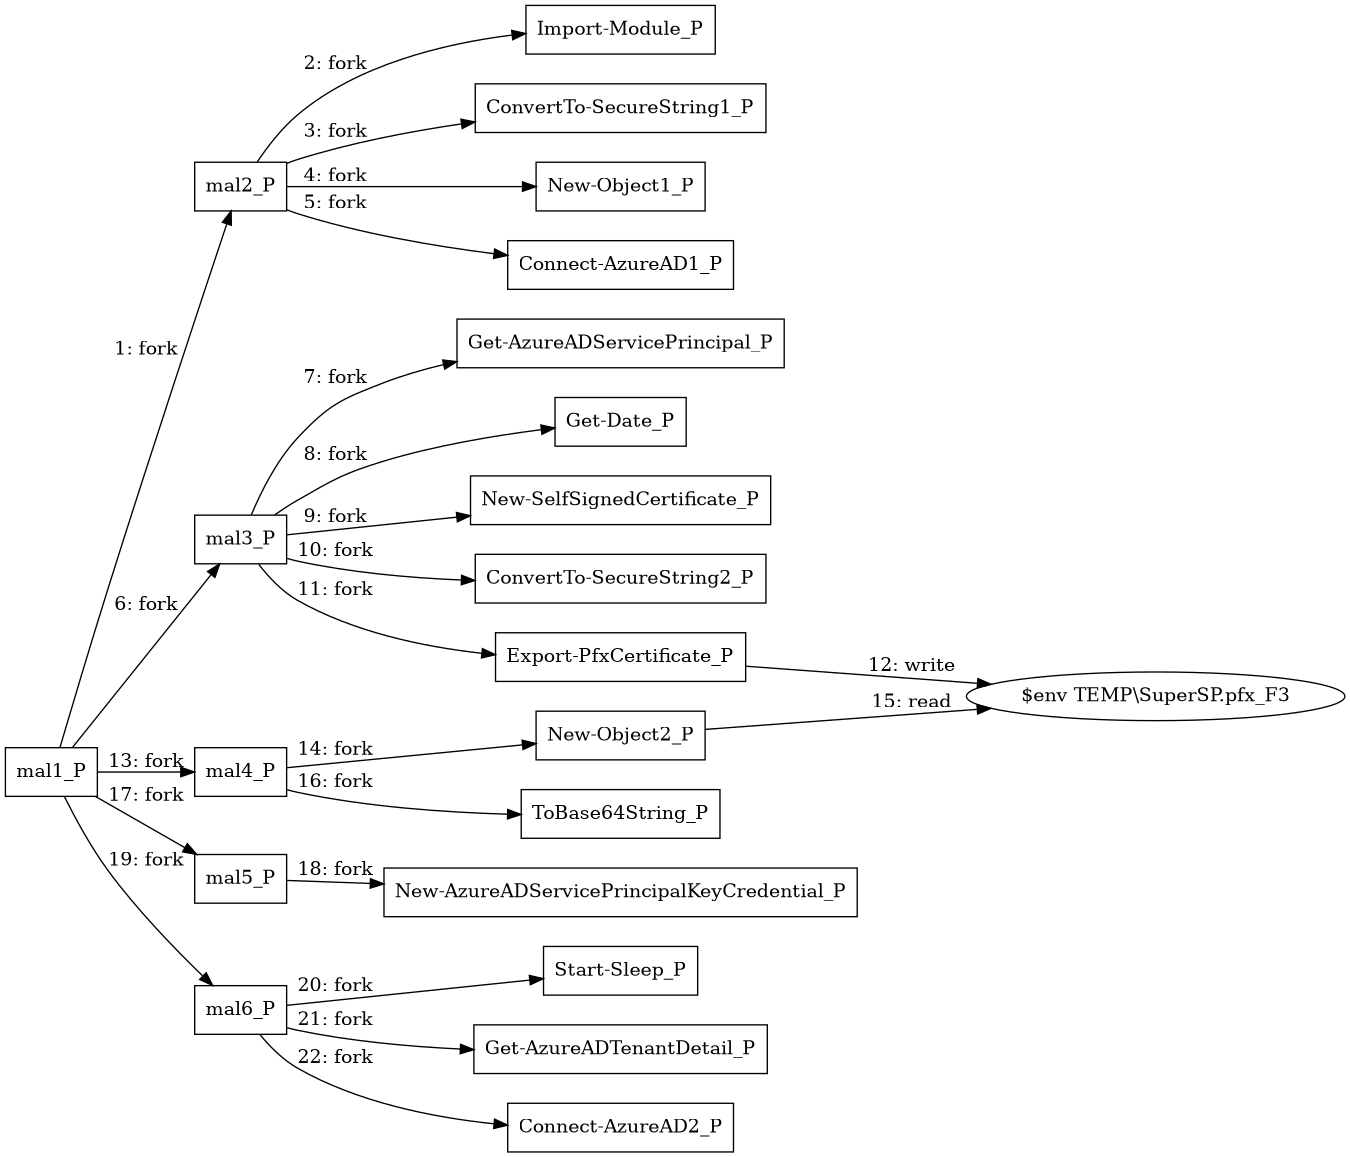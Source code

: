 digraph "T1098.001" {
rankdir="LR"size="9"fixedsize="false"splines="true"nodesep=0.3ranksep=0fontsize=10overlap="scalexy"engine= "neato"
	"mal1_P" [node_type=Process shape=box]
	"mal2_P" [node_type=Process shape=box]
	"Import-Module_P" [node_type=Process shape=box]
	"ConvertTo-SecureString1_P" [node_type=Process shape=box]
	"New-Object1_P" [node_type=Process shape=box]
	"Connect-AzureAD1_P" [node_type=Process shape=box]
	"mal3_P" [node_type=Process shape=box]
	"Get-AzureADServicePrincipal_P" [node_type=Process shape=box]
	"Get-Date_P" [node_type=Process shape=box]
	"New-SelfSignedCertificate_P" [node_type=Process shape=box]
	"ConvertTo-SecureString2_P" [node_type=Process shape=box]
	"Export-PfxCertificate_P" [node_type=Process shape=box]
	"mal4_P" [node_type=Process shape=box]
	"New-Object2_P" [node_type=Process shape=box]
	"ToBase64String_P" [node_type=Process shape=box]
	"mal5_P" [node_type=Process shape=box]
	"New-AzureADServicePrincipalKeyCredential_P" [node_type=Process shape=box]
	"mal6_P" [node_type=Process shape=box]
	"Start-Sleep_P" [node_type=Process shape=box]
	"Get-AzureADTenantDetail_P" [node_type=Process shape=box]
	"Connect-AzureAD2_P" [node_type=Process shape=box]
	"$env TEMP\\SuperSP.pfx_F3" [node_type=File shape=ellipse]
	"mal1_P" -> "mal2_P" [label="1: fork"]
	"mal2_P" -> "Import-Module_P" [label="2: fork"]
	"mal2_P" -> "ConvertTo-SecureString1_P" [label="3: fork"]
	"mal2_P" -> "New-Object1_P" [label="4: fork"]
	"mal2_P" -> "Connect-AzureAD1_P" [label="5: fork"]
	"mal1_P" -> "mal3_P" [label="6: fork"]
	"mal3_P" -> "Get-AzureADServicePrincipal_P" [label="7: fork"]
	"mal3_P" -> "Get-Date_P" [label="8: fork"]
	"mal3_P" -> "New-SelfSignedCertificate_P" [label="9: fork"]
	"mal3_P" -> "ConvertTo-SecureString2_P" [label="10: fork"]
	"mal3_P" -> "Export-PfxCertificate_P" [label="11: fork"]
	"Export-PfxCertificate_P" -> "$env TEMP\\SuperSP.pfx_F3" [label="12: write"]
	"mal1_P" -> "mal4_P" [label="13: fork"]
	"mal4_P" -> "New-Object2_P" [label="14: fork"]
	"New-Object2_P" -> "$env TEMP\\SuperSP.pfx_F3" [label="15: read"]
	"mal4_P" -> "ToBase64String_P" [label="16: fork"]
	"mal1_P" -> "mal5_P" [label="17: fork"]
	"mal5_P" -> "New-AzureADServicePrincipalKeyCredential_P" [label="18: fork"]
	"mal1_P" -> "mal6_P" [label="19: fork"]
	"mal6_P" -> "Start-Sleep_P" [label="20: fork"]
	"mal6_P" -> "Get-AzureADTenantDetail_P" [label="21: fork"]
	"mal6_P" -> "Connect-AzureAD2_P" [label="22: fork"]
}
